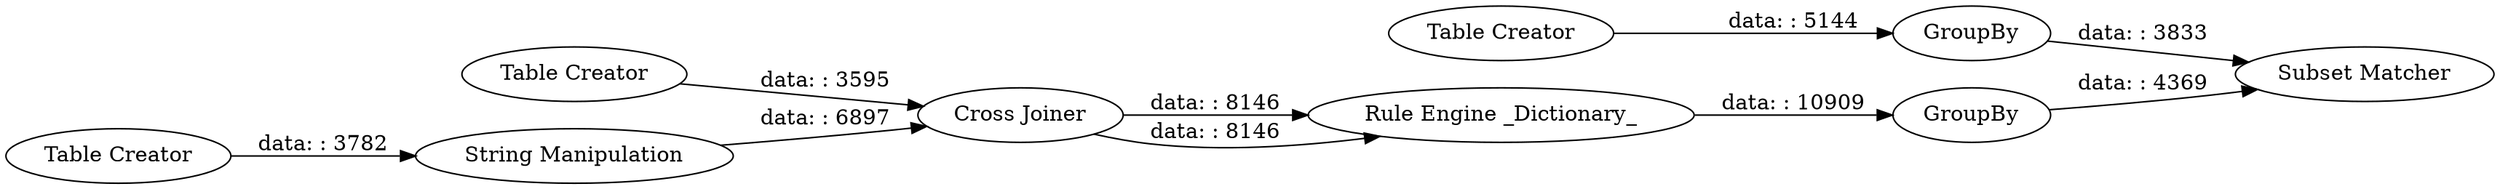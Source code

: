 digraph {
	"-68568151790273189_1984" [label="Table Creator"]
	"-68568151790273189_1983" [label=GroupBy]
	"-68568151790273189_1978" [label="Table Creator"]
	"-68568151790273189_1977" [label="Table Creator"]
	"-68568151790273189_1981" [label="String Manipulation"]
	"-68568151790273189_1976" [label="Rule Engine _Dictionary_"]
	"-68568151790273189_1985" [label=GroupBy]
	"-68568151790273189_1988" [label="Subset Matcher"]
	"-68568151790273189_1982" [label="Cross Joiner"]
	"-68568151790273189_1981" -> "-68568151790273189_1982" [label="data: : 6897"]
	"-68568151790273189_1983" -> "-68568151790273189_1988" [label="data: : 4369"]
	"-68568151790273189_1982" -> "-68568151790273189_1976" [label="data: : 8146"]
	"-68568151790273189_1976" -> "-68568151790273189_1983" [label="data: : 10909"]
	"-68568151790273189_1977" -> "-68568151790273189_1982" [label="data: : 3595"]
	"-68568151790273189_1978" -> "-68568151790273189_1981" [label="data: : 3782"]
	"-68568151790273189_1982" -> "-68568151790273189_1976" [label="data: : 8146"]
	"-68568151790273189_1985" -> "-68568151790273189_1988" [label="data: : 3833"]
	"-68568151790273189_1984" -> "-68568151790273189_1985" [label="data: : 5144"]
	rankdir=LR
}
